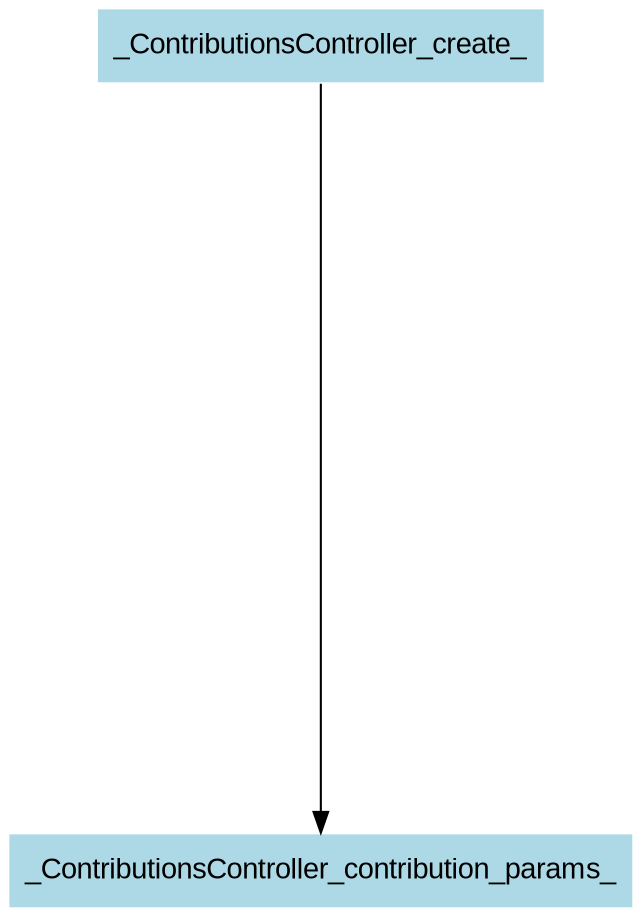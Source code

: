 digraph CallGraph {
ranksep=5;
nodesep=0.5;
node [fontname=Arial];
edge [fontname=Arial];
_ContributionsController_create_ -> _ContributionsController_contribution_params_;
_ContributionsController_create_ [shape=box, style=filled, fillcolor=lightblue  , color=white];
_ContributionsController_contribution_params_ [shape=box, style=filled, fillcolor=lightblue  , color=white];
}
